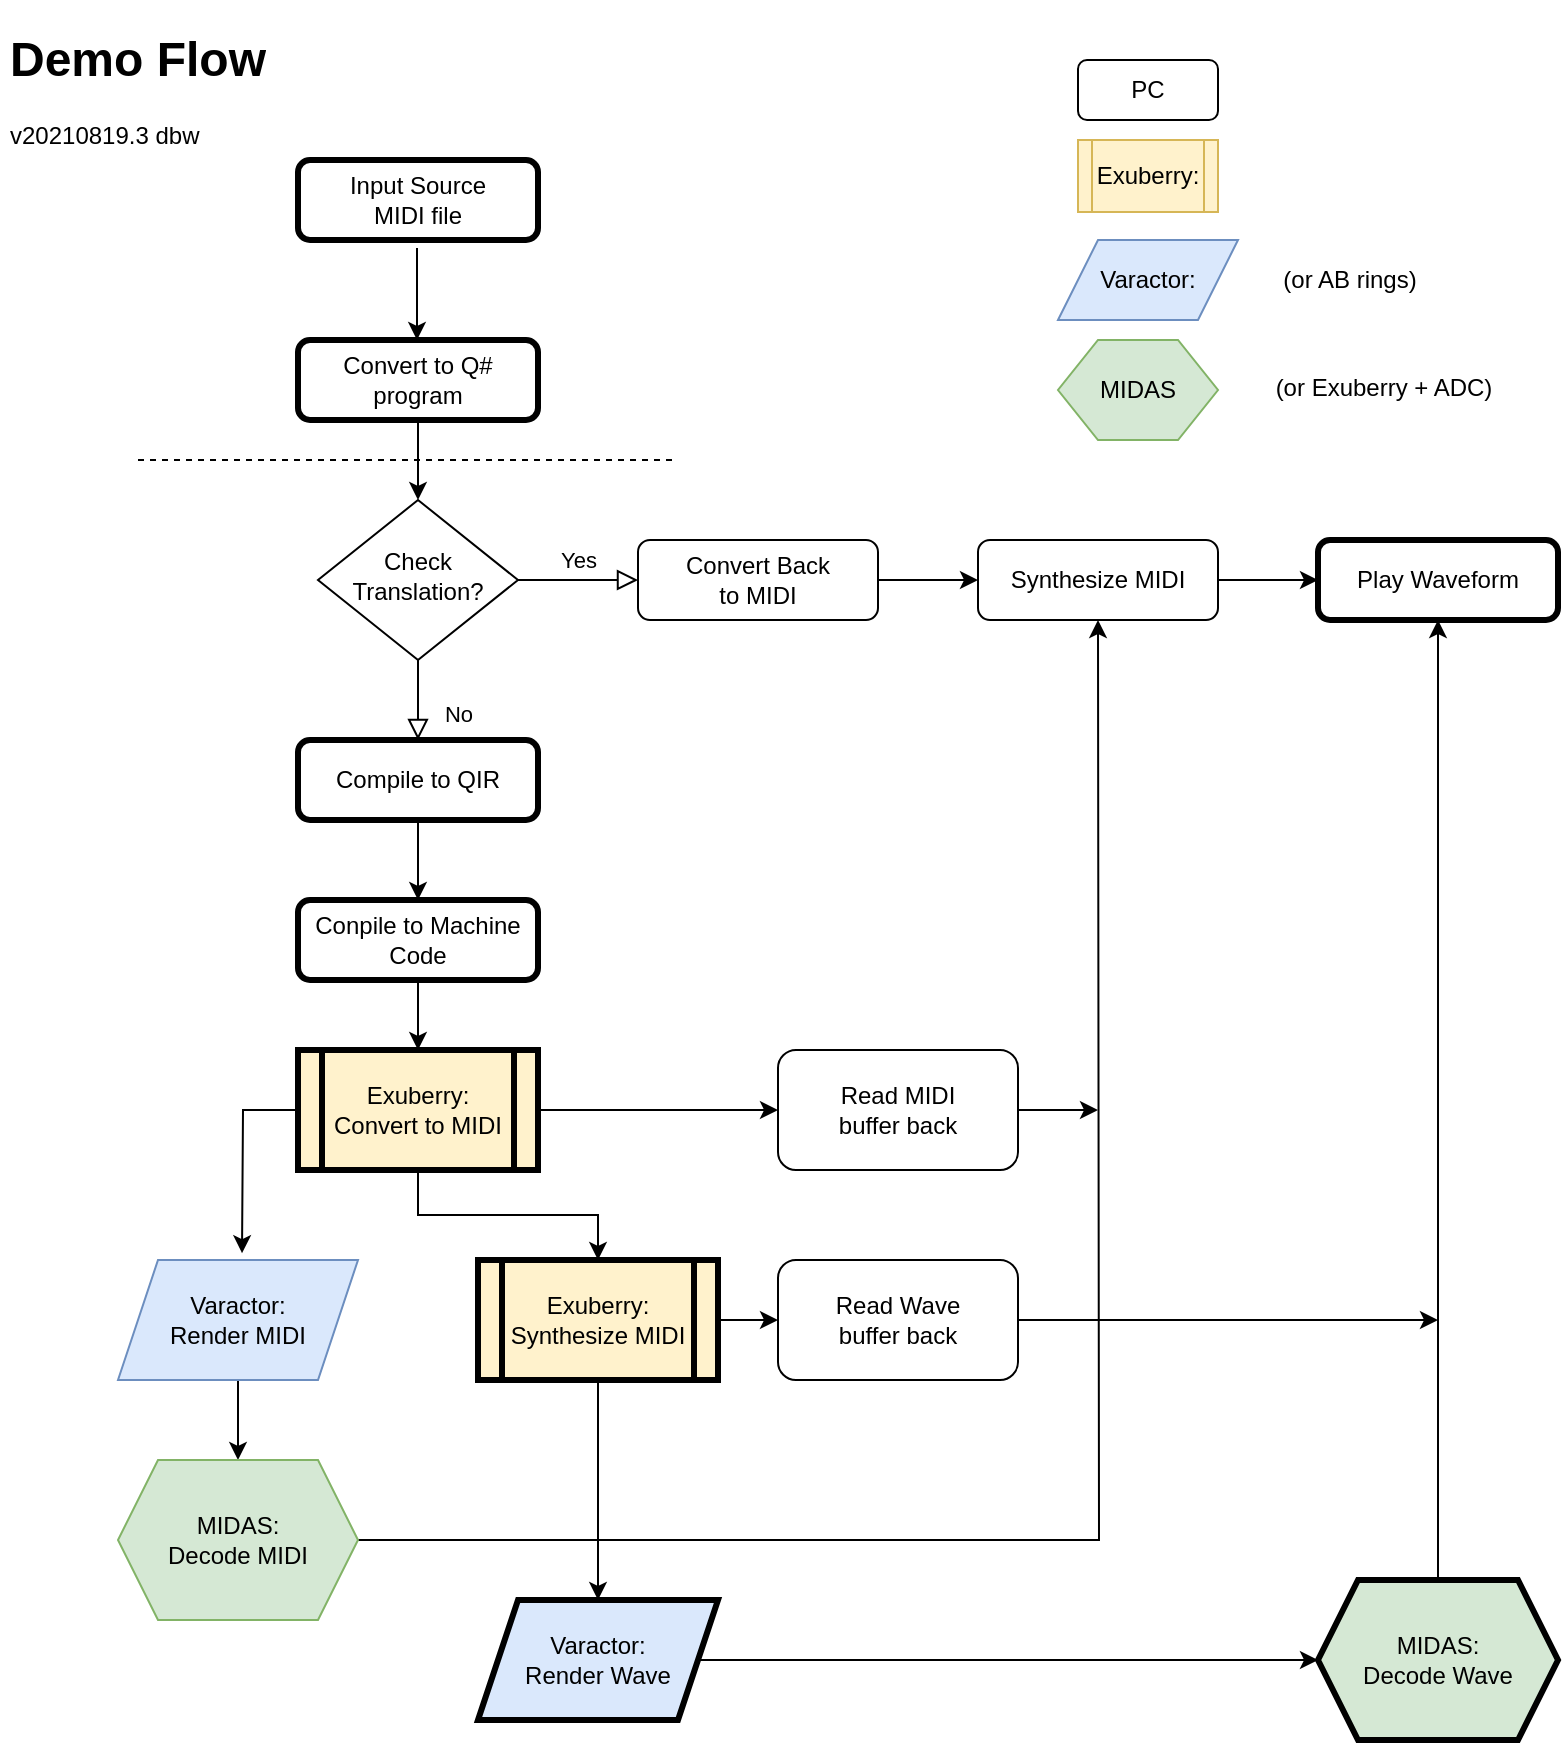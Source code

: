 <mxfile version="14.9.6" type="device"><diagram id="C5RBs43oDa-KdzZeNtuy" name="Page-1"><mxGraphModel dx="1088" dy="968" grid="0" gridSize="10" guides="1" tooltips="1" connect="1" arrows="1" fold="1" page="1" pageScale="1" pageWidth="827" pageHeight="1169" math="0" shadow="0"><root><mxCell id="WIyWlLk6GJQsqaUBKTNV-0"/><mxCell id="WIyWlLk6GJQsqaUBKTNV-1" parent="WIyWlLk6GJQsqaUBKTNV-0"/><mxCell id="WIyWlLk6GJQsqaUBKTNV-3" value="Input Source &lt;br&gt;MIDI file" style="rounded=1;whiteSpace=wrap;html=1;fontSize=12;glass=0;strokeWidth=3;shadow=0;" parent="WIyWlLk6GJQsqaUBKTNV-1" vertex="1"><mxGeometry x="160" y="80" width="120" height="40" as="geometry"/></mxCell><mxCell id="5vk-S-V0LdcNKrXLPzC2-0" value="" style="edgeStyle=orthogonalEdgeStyle;rounded=0;orthogonalLoop=1;jettySize=auto;html=1;" parent="WIyWlLk6GJQsqaUBKTNV-1" edge="1"><mxGeometry relative="1" as="geometry"><mxPoint x="219.5" y="124" as="sourcePoint"/><mxPoint x="219.5" y="170" as="targetPoint"/><Array as="points"><mxPoint x="219.5" y="133"/><mxPoint x="219.5" y="133"/></Array></mxGeometry></mxCell><mxCell id="5vk-S-V0LdcNKrXLPzC2-5" style="edgeStyle=orthogonalEdgeStyle;rounded=0;orthogonalLoop=1;jettySize=auto;html=1;entryX=0.5;entryY=0;entryDx=0;entryDy=0;" parent="WIyWlLk6GJQsqaUBKTNV-1" source="WIyWlLk6GJQsqaUBKTNV-7" target="WIyWlLk6GJQsqaUBKTNV-10" edge="1"><mxGeometry relative="1" as="geometry"/></mxCell><mxCell id="WIyWlLk6GJQsqaUBKTNV-7" value="Convert to Q#&lt;br&gt;program" style="rounded=1;whiteSpace=wrap;html=1;fontSize=12;glass=0;strokeWidth=3;shadow=0;" parent="WIyWlLk6GJQsqaUBKTNV-1" vertex="1"><mxGeometry x="160" y="170" width="120" height="40" as="geometry"/></mxCell><mxCell id="WIyWlLk6GJQsqaUBKTNV-8" value="No" style="rounded=0;html=1;jettySize=auto;orthogonalLoop=1;fontSize=11;endArrow=block;endFill=0;endSize=8;strokeWidth=1;shadow=0;labelBackgroundColor=none;edgeStyle=orthogonalEdgeStyle;" parent="WIyWlLk6GJQsqaUBKTNV-1" source="WIyWlLk6GJQsqaUBKTNV-10" target="WIyWlLk6GJQsqaUBKTNV-11" edge="1"><mxGeometry x="0.333" y="20" relative="1" as="geometry"><mxPoint as="offset"/></mxGeometry></mxCell><mxCell id="WIyWlLk6GJQsqaUBKTNV-9" value="Yes" style="edgeStyle=orthogonalEdgeStyle;rounded=0;html=1;jettySize=auto;orthogonalLoop=1;fontSize=11;endArrow=block;endFill=0;endSize=8;strokeWidth=1;shadow=0;labelBackgroundColor=none;" parent="WIyWlLk6GJQsqaUBKTNV-1" source="WIyWlLk6GJQsqaUBKTNV-10" target="WIyWlLk6GJQsqaUBKTNV-12" edge="1"><mxGeometry y="10" relative="1" as="geometry"><mxPoint as="offset"/></mxGeometry></mxCell><mxCell id="WIyWlLk6GJQsqaUBKTNV-10" value="Check Translation?" style="rhombus;whiteSpace=wrap;html=1;shadow=0;fontFamily=Helvetica;fontSize=12;align=center;strokeWidth=1;spacing=6;spacingTop=-4;" parent="WIyWlLk6GJQsqaUBKTNV-1" vertex="1"><mxGeometry x="170" y="250" width="100" height="80" as="geometry"/></mxCell><mxCell id="5vk-S-V0LdcNKrXLPzC2-17" value="" style="edgeStyle=orthogonalEdgeStyle;rounded=0;orthogonalLoop=1;jettySize=auto;html=1;entryX=0.5;entryY=0;entryDx=0;entryDy=0;" parent="WIyWlLk6GJQsqaUBKTNV-1" source="WIyWlLk6GJQsqaUBKTNV-11" target="5vk-S-V0LdcNKrXLPzC2-13" edge="1"><mxGeometry relative="1" as="geometry"/></mxCell><mxCell id="WIyWlLk6GJQsqaUBKTNV-11" value="Compile to QIR" style="rounded=1;whiteSpace=wrap;html=1;fontSize=12;glass=0;strokeWidth=3;shadow=0;" parent="WIyWlLk6GJQsqaUBKTNV-1" vertex="1"><mxGeometry x="160" y="370" width="120" height="40" as="geometry"/></mxCell><mxCell id="5vk-S-V0LdcNKrXLPzC2-11" value="" style="edgeStyle=orthogonalEdgeStyle;rounded=0;orthogonalLoop=1;jettySize=auto;html=1;" parent="WIyWlLk6GJQsqaUBKTNV-1" source="WIyWlLk6GJQsqaUBKTNV-12" target="5vk-S-V0LdcNKrXLPzC2-9" edge="1"><mxGeometry relative="1" as="geometry"/></mxCell><mxCell id="WIyWlLk6GJQsqaUBKTNV-12" value="Convert Back &lt;br&gt;to MIDI" style="rounded=1;whiteSpace=wrap;html=1;fontSize=12;glass=0;strokeWidth=1;shadow=0;" parent="WIyWlLk6GJQsqaUBKTNV-1" vertex="1"><mxGeometry x="330" y="270" width="120" height="40" as="geometry"/></mxCell><mxCell id="5vk-S-V0LdcNKrXLPzC2-12" value="" style="edgeStyle=orthogonalEdgeStyle;rounded=0;orthogonalLoop=1;jettySize=auto;html=1;" parent="WIyWlLk6GJQsqaUBKTNV-1" source="5vk-S-V0LdcNKrXLPzC2-9" target="5vk-S-V0LdcNKrXLPzC2-10" edge="1"><mxGeometry relative="1" as="geometry"/></mxCell><mxCell id="5vk-S-V0LdcNKrXLPzC2-9" value="Synthesize MIDI" style="rounded=1;whiteSpace=wrap;html=1;fontSize=12;glass=0;strokeWidth=1;shadow=0;" parent="WIyWlLk6GJQsqaUBKTNV-1" vertex="1"><mxGeometry x="500" y="270" width="120" height="40" as="geometry"/></mxCell><mxCell id="5vk-S-V0LdcNKrXLPzC2-10" value="Play Waveform" style="rounded=1;whiteSpace=wrap;html=1;fontSize=12;glass=0;strokeWidth=3;shadow=0;" parent="WIyWlLk6GJQsqaUBKTNV-1" vertex="1"><mxGeometry x="670" y="270" width="120" height="40" as="geometry"/></mxCell><mxCell id="5vk-S-V0LdcNKrXLPzC2-18" value="" style="edgeStyle=orthogonalEdgeStyle;rounded=0;orthogonalLoop=1;jettySize=auto;html=1;" parent="WIyWlLk6GJQsqaUBKTNV-1" source="5vk-S-V0LdcNKrXLPzC2-13" target="5vk-S-V0LdcNKrXLPzC2-15" edge="1"><mxGeometry relative="1" as="geometry"/></mxCell><mxCell id="5vk-S-V0LdcNKrXLPzC2-13" value="Conpile to Machine Code" style="rounded=1;whiteSpace=wrap;html=1;fontSize=12;glass=0;strokeWidth=3;shadow=0;" parent="WIyWlLk6GJQsqaUBKTNV-1" vertex="1"><mxGeometry x="160" y="450" width="120" height="40" as="geometry"/></mxCell><mxCell id="5vk-S-V0LdcNKrXLPzC2-20" value="" style="edgeStyle=orthogonalEdgeStyle;rounded=0;orthogonalLoop=1;jettySize=auto;html=1;" parent="WIyWlLk6GJQsqaUBKTNV-1" source="5vk-S-V0LdcNKrXLPzC2-15" target="5vk-S-V0LdcNKrXLPzC2-43" edge="1"><mxGeometry relative="1" as="geometry"><mxPoint x="560" y="310" as="targetPoint"/></mxGeometry></mxCell><mxCell id="5vk-S-V0LdcNKrXLPzC2-22" value="" style="edgeStyle=orthogonalEdgeStyle;rounded=0;orthogonalLoop=1;jettySize=auto;html=1;" parent="WIyWlLk6GJQsqaUBKTNV-1" source="5vk-S-V0LdcNKrXLPzC2-15" target="5vk-S-V0LdcNKrXLPzC2-21" edge="1"><mxGeometry relative="1" as="geometry"/></mxCell><mxCell id="5vk-S-V0LdcNKrXLPzC2-28" value="" style="edgeStyle=orthogonalEdgeStyle;rounded=0;orthogonalLoop=1;jettySize=auto;html=1;entryX=0.35;entryY=-0.057;entryDx=0;entryDy=0;entryPerimeter=0;" parent="WIyWlLk6GJQsqaUBKTNV-1" source="5vk-S-V0LdcNKrXLPzC2-15" edge="1"><mxGeometry relative="1" as="geometry"><mxPoint x="132" y="626.58" as="targetPoint"/></mxGeometry></mxCell><mxCell id="5vk-S-V0LdcNKrXLPzC2-15" value="Exuberry:&lt;br&gt;Convert to MIDI" style="shape=process;whiteSpace=wrap;html=1;backgroundOutline=1;fillColor=#fff2cc;strokeWidth=3;" parent="WIyWlLk6GJQsqaUBKTNV-1" vertex="1"><mxGeometry x="160" y="525" width="120" height="60" as="geometry"/></mxCell><mxCell id="5vk-S-V0LdcNKrXLPzC2-36" value="" style="edgeStyle=orthogonalEdgeStyle;rounded=0;orthogonalLoop=1;jettySize=auto;html=1;" parent="WIyWlLk6GJQsqaUBKTNV-1" source="5vk-S-V0LdcNKrXLPzC2-21" target="5vk-S-V0LdcNKrXLPzC2-34" edge="1"><mxGeometry relative="1" as="geometry"/></mxCell><mxCell id="5vk-S-V0LdcNKrXLPzC2-47" value="" style="edgeStyle=orthogonalEdgeStyle;rounded=0;orthogonalLoop=1;jettySize=auto;html=1;" parent="WIyWlLk6GJQsqaUBKTNV-1" source="5vk-S-V0LdcNKrXLPzC2-21" target="5vk-S-V0LdcNKrXLPzC2-46" edge="1"><mxGeometry relative="1" as="geometry"/></mxCell><mxCell id="5vk-S-V0LdcNKrXLPzC2-21" value="Exuberry:&lt;br&gt;Synthesize MIDI" style="shape=process;whiteSpace=wrap;html=1;backgroundOutline=1;fillColor=#fff2cc;strokeWidth=3;" parent="WIyWlLk6GJQsqaUBKTNV-1" vertex="1"><mxGeometry x="250" y="630" width="120" height="60" as="geometry"/></mxCell><mxCell id="5vk-S-V0LdcNKrXLPzC2-31" value="" style="edgeStyle=orthogonalEdgeStyle;rounded=0;orthogonalLoop=1;jettySize=auto;html=1;" parent="WIyWlLk6GJQsqaUBKTNV-1" source="5vk-S-V0LdcNKrXLPzC2-29" target="5vk-S-V0LdcNKrXLPzC2-30" edge="1"><mxGeometry relative="1" as="geometry"/></mxCell><mxCell id="5vk-S-V0LdcNKrXLPzC2-29" value="Varactor:&lt;br&gt;Render MIDI" style="shape=parallelogram;perimeter=parallelogramPerimeter;whiteSpace=wrap;html=1;fixedSize=1;fillColor=#dae8fc;strokeColor=#6c8ebf;" parent="WIyWlLk6GJQsqaUBKTNV-1" vertex="1"><mxGeometry x="70" y="630" width="120" height="60" as="geometry"/></mxCell><mxCell id="5vk-S-V0LdcNKrXLPzC2-33" value="" style="edgeStyle=orthogonalEdgeStyle;rounded=0;orthogonalLoop=1;jettySize=auto;html=1;" parent="WIyWlLk6GJQsqaUBKTNV-1" source="5vk-S-V0LdcNKrXLPzC2-30" edge="1"><mxGeometry relative="1" as="geometry"><mxPoint x="560" y="310" as="targetPoint"/></mxGeometry></mxCell><mxCell id="5vk-S-V0LdcNKrXLPzC2-30" value="MIDAS:&lt;br&gt;Decode MIDI" style="shape=hexagon;perimeter=hexagonPerimeter2;whiteSpace=wrap;html=1;fixedSize=1;fillColor=#d5e8d4;strokeColor=#82b366;" parent="WIyWlLk6GJQsqaUBKTNV-1" vertex="1"><mxGeometry x="70" y="730" width="120" height="80" as="geometry"/></mxCell><mxCell id="5vk-S-V0LdcNKrXLPzC2-39" value="" style="edgeStyle=orthogonalEdgeStyle;rounded=0;orthogonalLoop=1;jettySize=auto;html=1;entryX=0;entryY=0.5;entryDx=0;entryDy=0;" parent="WIyWlLk6GJQsqaUBKTNV-1" source="5vk-S-V0LdcNKrXLPzC2-34" target="5vk-S-V0LdcNKrXLPzC2-37" edge="1"><mxGeometry relative="1" as="geometry"><mxPoint x="460" y="830" as="targetPoint"/></mxGeometry></mxCell><mxCell id="5vk-S-V0LdcNKrXLPzC2-34" value="Varactor:&lt;br&gt;Render Wave" style="shape=parallelogram;perimeter=parallelogramPerimeter;whiteSpace=wrap;html=1;fixedSize=1;fillColor=#dae8fc;strokeWidth=3;" parent="WIyWlLk6GJQsqaUBKTNV-1" vertex="1"><mxGeometry x="250" y="800" width="120" height="60" as="geometry"/></mxCell><mxCell id="5vk-S-V0LdcNKrXLPzC2-42" value="" style="edgeStyle=orthogonalEdgeStyle;rounded=0;orthogonalLoop=1;jettySize=auto;html=1;" parent="WIyWlLk6GJQsqaUBKTNV-1" source="5vk-S-V0LdcNKrXLPzC2-37" edge="1"><mxGeometry relative="1" as="geometry"><mxPoint x="730" y="310" as="targetPoint"/></mxGeometry></mxCell><mxCell id="5vk-S-V0LdcNKrXLPzC2-37" value="MIDAS:&lt;br&gt;Decode Wave" style="shape=hexagon;perimeter=hexagonPerimeter2;whiteSpace=wrap;html=1;fixedSize=1;fillColor=#d5e8d4;strokeWidth=3;" parent="WIyWlLk6GJQsqaUBKTNV-1" vertex="1"><mxGeometry x="670" y="790" width="120" height="80" as="geometry"/></mxCell><mxCell id="5vk-S-V0LdcNKrXLPzC2-45" value="" style="edgeStyle=orthogonalEdgeStyle;rounded=0;orthogonalLoop=1;jettySize=auto;html=1;" parent="WIyWlLk6GJQsqaUBKTNV-1" source="5vk-S-V0LdcNKrXLPzC2-43" edge="1"><mxGeometry relative="1" as="geometry"><mxPoint x="560" y="555" as="targetPoint"/></mxGeometry></mxCell><mxCell id="5vk-S-V0LdcNKrXLPzC2-43" value="Read MIDI&lt;br&gt;buffer back" style="rounded=1;whiteSpace=wrap;html=1;" parent="WIyWlLk6GJQsqaUBKTNV-1" vertex="1"><mxGeometry x="400" y="525" width="120" height="60" as="geometry"/></mxCell><mxCell id="5vk-S-V0LdcNKrXLPzC2-49" value="" style="edgeStyle=orthogonalEdgeStyle;rounded=0;orthogonalLoop=1;jettySize=auto;html=1;" parent="WIyWlLk6GJQsqaUBKTNV-1" source="5vk-S-V0LdcNKrXLPzC2-46" edge="1"><mxGeometry relative="1" as="geometry"><mxPoint x="730" y="660" as="targetPoint"/></mxGeometry></mxCell><mxCell id="5vk-S-V0LdcNKrXLPzC2-46" value="Read Wave&lt;br&gt;buffer back" style="rounded=1;whiteSpace=wrap;html=1;" parent="WIyWlLk6GJQsqaUBKTNV-1" vertex="1"><mxGeometry x="400" y="630" width="120" height="60" as="geometry"/></mxCell><mxCell id="5vk-S-V0LdcNKrXLPzC2-52" value="" style="endArrow=none;dashed=1;html=1;" parent="WIyWlLk6GJQsqaUBKTNV-1" edge="1"><mxGeometry width="50" height="50" relative="1" as="geometry"><mxPoint x="80" y="230" as="sourcePoint"/><mxPoint x="350" y="230" as="targetPoint"/></mxGeometry></mxCell><mxCell id="5vk-S-V0LdcNKrXLPzC2-54" value="PC" style="rounded=1;whiteSpace=wrap;html=1;" parent="WIyWlLk6GJQsqaUBKTNV-1" vertex="1"><mxGeometry x="550" y="30" width="70" height="30" as="geometry"/></mxCell><mxCell id="5vk-S-V0LdcNKrXLPzC2-55" value="Exuberry:" style="shape=process;whiteSpace=wrap;html=1;backgroundOutline=1;fillColor=#fff2cc;strokeColor=#d6b656;" parent="WIyWlLk6GJQsqaUBKTNV-1" vertex="1"><mxGeometry x="550" y="70" width="70" height="36" as="geometry"/></mxCell><mxCell id="5vk-S-V0LdcNKrXLPzC2-56" value="Varactor:" style="shape=parallelogram;perimeter=parallelogramPerimeter;whiteSpace=wrap;html=1;fixedSize=1;fillColor=#dae8fc;strokeColor=#6c8ebf;" parent="WIyWlLk6GJQsqaUBKTNV-1" vertex="1"><mxGeometry x="540" y="120" width="90" height="40" as="geometry"/></mxCell><mxCell id="5vk-S-V0LdcNKrXLPzC2-57" value="MIDAS" style="shape=hexagon;perimeter=hexagonPerimeter2;whiteSpace=wrap;html=1;fixedSize=1;fillColor=#d5e8d4;strokeColor=#82b366;" parent="WIyWlLk6GJQsqaUBKTNV-1" vertex="1"><mxGeometry x="540" y="170" width="80" height="50" as="geometry"/></mxCell><mxCell id="5vk-S-V0LdcNKrXLPzC2-59" value="(or AB rings)" style="text;html=1;strokeColor=none;fillColor=none;align=center;verticalAlign=middle;whiteSpace=wrap;rounded=0;" parent="WIyWlLk6GJQsqaUBKTNV-1" vertex="1"><mxGeometry x="646" y="130" width="80" height="20" as="geometry"/></mxCell><mxCell id="5vk-S-V0LdcNKrXLPzC2-60" value="(or Exuberry + ADC)" style="text;html=1;strokeColor=none;fillColor=none;align=center;verticalAlign=middle;whiteSpace=wrap;rounded=0;" parent="WIyWlLk6GJQsqaUBKTNV-1" vertex="1"><mxGeometry x="636" y="184" width="134" height="20" as="geometry"/></mxCell><mxCell id="5vk-S-V0LdcNKrXLPzC2-61" value="&lt;h1&gt;Demo Flow&lt;/h1&gt;&lt;p&gt;v20210819.3 dbw&lt;/p&gt;" style="text;html=1;strokeColor=none;fillColor=none;spacing=5;spacingTop=-20;whiteSpace=wrap;overflow=hidden;rounded=0;" parent="WIyWlLk6GJQsqaUBKTNV-1" vertex="1"><mxGeometry x="11" y="10" width="190" height="74" as="geometry"/></mxCell><mxCell id="5vk-S-V0LdcNKrXLPzC2-62" style="edgeStyle=orthogonalEdgeStyle;rounded=0;orthogonalLoop=1;jettySize=auto;html=1;exitX=0.5;exitY=1;exitDx=0;exitDy=0;" parent="WIyWlLk6GJQsqaUBKTNV-1" source="5vk-S-V0LdcNKrXLPzC2-61" target="5vk-S-V0LdcNKrXLPzC2-61" edge="1"><mxGeometry relative="1" as="geometry"/></mxCell></root></mxGraphModel></diagram></mxfile>